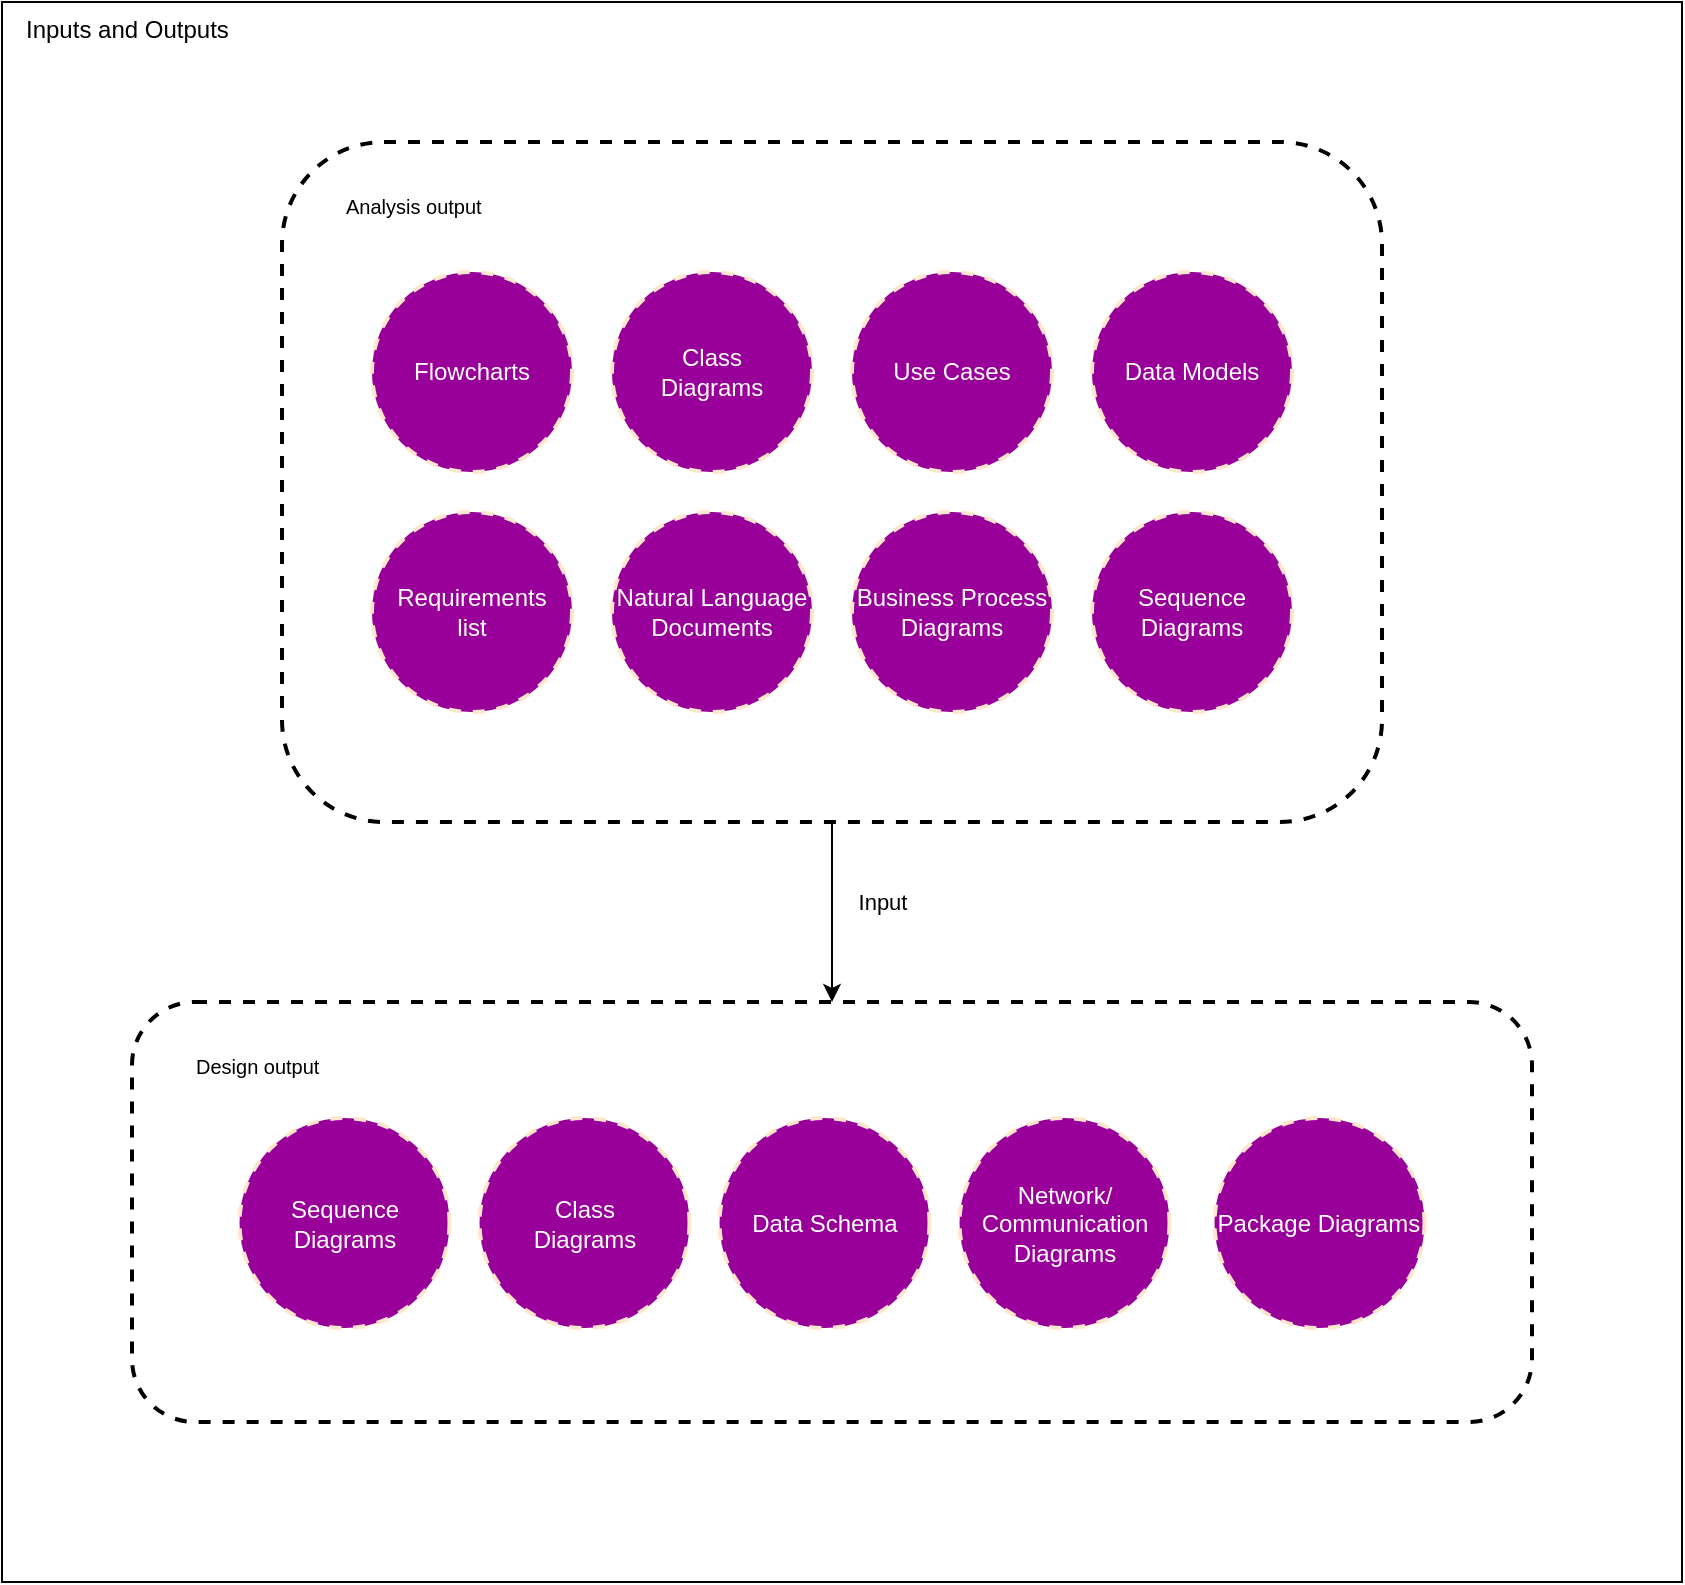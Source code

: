 <mxfile version="15.6.8" type="device"><diagram id="sGJVF_f4ZdyW7y9u1V8P" name="inputs-outputs"><mxGraphModel dx="1102" dy="548" grid="1" gridSize="10" guides="1" tooltips="1" connect="1" arrows="1" fold="1" page="1" pageScale="1" pageWidth="850" pageHeight="1100" math="0" shadow="0"><root><mxCell id="0"/><mxCell id="1" parent="0"/><mxCell id="R1Cgm-UQ1vM1rlqrHMAN-1" value="Inputs and Outputs" style="rounded=0;whiteSpace=wrap;html=1;fillColor=none;align=left;verticalAlign=top;spacingLeft=10;" vertex="1" parent="1"><mxGeometry x="5" y="10" width="840" height="790" as="geometry"/></mxCell><mxCell id="R1Cgm-UQ1vM1rlqrHMAN-32" style="edgeStyle=orthogonalEdgeStyle;rounded=0;orthogonalLoop=1;jettySize=auto;html=1;" edge="1" parent="1" source="R1Cgm-UQ1vM1rlqrHMAN-5" target="R1Cgm-UQ1vM1rlqrHMAN-22"><mxGeometry relative="1" as="geometry"><Array as="points"><mxPoint x="420" y="460"/><mxPoint x="420" y="460"/></Array></mxGeometry></mxCell><mxCell id="R1Cgm-UQ1vM1rlqrHMAN-33" value="Input" style="edgeLabel;html=1;align=center;verticalAlign=middle;resizable=0;points=[];labelBackgroundColor=none;" vertex="1" connectable="0" parent="R1Cgm-UQ1vM1rlqrHMAN-32"><mxGeometry x="-0.289" y="2" relative="1" as="geometry"><mxPoint x="23" y="8" as="offset"/></mxGeometry></mxCell><mxCell id="R1Cgm-UQ1vM1rlqrHMAN-5" value="Analysis output" style="rounded=1;whiteSpace=wrap;html=1;dashed=1;fontSize=10;strokeWidth=2;fillColor=none;verticalAlign=top;spacingLeft=30;align=left;spacingTop=20;" vertex="1" parent="1"><mxGeometry x="145" y="80" width="550" height="340" as="geometry"/></mxCell><mxCell id="R1Cgm-UQ1vM1rlqrHMAN-10" value="&lt;div&gt;Class&lt;br&gt;Diagrams&lt;/div&gt;" style="ellipse;whiteSpace=wrap;html=1;aspect=fixed;dashed=1;strokeColor=#FFE6CC;strokeWidth=2;fillColor=#990099;fontColor=#FFFFFF;" vertex="1" parent="1"><mxGeometry x="310" y="145" width="100" height="100" as="geometry"/></mxCell><mxCell id="R1Cgm-UQ1vM1rlqrHMAN-15" value="Flowcharts" style="ellipse;whiteSpace=wrap;html=1;aspect=fixed;dashed=1;strokeColor=#FFE6CC;strokeWidth=2;fillColor=#990099;fontColor=#FFFFFF;" vertex="1" parent="1"><mxGeometry x="190" y="145" width="100" height="100" as="geometry"/></mxCell><mxCell id="R1Cgm-UQ1vM1rlqrHMAN-16" value="&lt;div&gt;Requirements&lt;/div&gt;&lt;div&gt;list&lt;/div&gt;" style="ellipse;whiteSpace=wrap;html=1;aspect=fixed;dashed=1;strokeColor=#FFE6CC;strokeWidth=2;fillColor=#990099;fontColor=#FFFFFF;" vertex="1" parent="1"><mxGeometry x="190" y="265" width="100" height="100" as="geometry"/></mxCell><mxCell id="R1Cgm-UQ1vM1rlqrHMAN-17" value="Data Models" style="ellipse;whiteSpace=wrap;html=1;aspect=fixed;dashed=1;strokeColor=#FFE6CC;strokeWidth=2;fillColor=#990099;fontColor=#FFFFFF;" vertex="1" parent="1"><mxGeometry x="550" y="145" width="100" height="100" as="geometry"/></mxCell><mxCell id="R1Cgm-UQ1vM1rlqrHMAN-18" value="Use Cases" style="ellipse;whiteSpace=wrap;html=1;aspect=fixed;dashed=1;strokeColor=#FFE6CC;strokeWidth=2;fillColor=#990099;fontColor=#FFFFFF;" vertex="1" parent="1"><mxGeometry x="430" y="145" width="100" height="100" as="geometry"/></mxCell><mxCell id="R1Cgm-UQ1vM1rlqrHMAN-19" value="Natural Language Documents" style="ellipse;whiteSpace=wrap;html=1;aspect=fixed;dashed=1;strokeColor=#FFE6CC;strokeWidth=2;fillColor=#990099;fontColor=#FFFFFF;" vertex="1" parent="1"><mxGeometry x="310" y="265" width="100" height="100" as="geometry"/></mxCell><mxCell id="R1Cgm-UQ1vM1rlqrHMAN-20" value="Sequence Diagrams" style="ellipse;whiteSpace=wrap;html=1;aspect=fixed;dashed=1;strokeColor=#FFE6CC;strokeWidth=2;fillColor=#990099;fontColor=#FFFFFF;" vertex="1" parent="1"><mxGeometry x="550" y="265" width="100" height="100" as="geometry"/></mxCell><mxCell id="R1Cgm-UQ1vM1rlqrHMAN-21" value="Business Process Diagrams" style="ellipse;whiteSpace=wrap;html=1;aspect=fixed;dashed=1;strokeColor=#FFE6CC;strokeWidth=2;fillColor=#990099;fontColor=#FFFFFF;" vertex="1" parent="1"><mxGeometry x="430" y="265" width="100" height="100" as="geometry"/></mxCell><mxCell id="R1Cgm-UQ1vM1rlqrHMAN-22" value="Design output" style="rounded=1;whiteSpace=wrap;html=1;dashed=1;fontSize=10;strokeWidth=2;fillColor=none;verticalAlign=top;spacingLeft=30;align=left;spacingTop=20;" vertex="1" parent="1"><mxGeometry x="70" y="510" width="700" height="210" as="geometry"/></mxCell><mxCell id="R1Cgm-UQ1vM1rlqrHMAN-23" value="&lt;div&gt;Class&lt;br&gt;Diagrams&lt;/div&gt;" style="ellipse;whiteSpace=wrap;html=1;aspect=fixed;dashed=1;strokeColor=#FFE6CC;strokeWidth=2;fillColor=#990099;fontColor=#FFFFFF;" vertex="1" parent="1"><mxGeometry x="243.75" y="568" width="105" height="105" as="geometry"/></mxCell><mxCell id="R1Cgm-UQ1vM1rlqrHMAN-24" value="&lt;div&gt;Sequence&lt;/div&gt;&lt;div&gt;Diagrams&lt;br&gt;&lt;/div&gt;" style="ellipse;whiteSpace=wrap;html=1;aspect=fixed;dashed=1;strokeColor=#FFE6CC;strokeWidth=2;fillColor=#990099;fontColor=#FFFFFF;" vertex="1" parent="1"><mxGeometry x="123.75" y="568" width="105" height="105" as="geometry"/></mxCell><mxCell id="R1Cgm-UQ1vM1rlqrHMAN-25" value="Package Diagrams" style="ellipse;whiteSpace=wrap;html=1;aspect=fixed;dashed=1;strokeColor=#FFE6CC;strokeWidth=2;fillColor=#990099;fontColor=#FFFFFF;" vertex="1" parent="1"><mxGeometry x="611.25" y="568" width="105" height="105" as="geometry"/></mxCell><mxCell id="R1Cgm-UQ1vM1rlqrHMAN-26" value="&lt;div&gt;Network/&lt;/div&gt;&lt;div&gt;Communication&lt;/div&gt;&lt;div&gt;Diagrams&lt;/div&gt;" style="ellipse;whiteSpace=wrap;html=1;aspect=fixed;dashed=1;strokeColor=#FFE6CC;strokeWidth=2;fillColor=#990099;fontColor=#FFFFFF;" vertex="1" parent="1"><mxGeometry x="483.75" y="568" width="105" height="105" as="geometry"/></mxCell><mxCell id="R1Cgm-UQ1vM1rlqrHMAN-27" value="Data Schema" style="ellipse;whiteSpace=wrap;html=1;aspect=fixed;dashed=1;strokeColor=#FFE6CC;strokeWidth=2;fillColor=#990099;fontColor=#FFFFFF;" vertex="1" parent="1"><mxGeometry x="363.75" y="568" width="105" height="105" as="geometry"/></mxCell></root></mxGraphModel></diagram></mxfile>